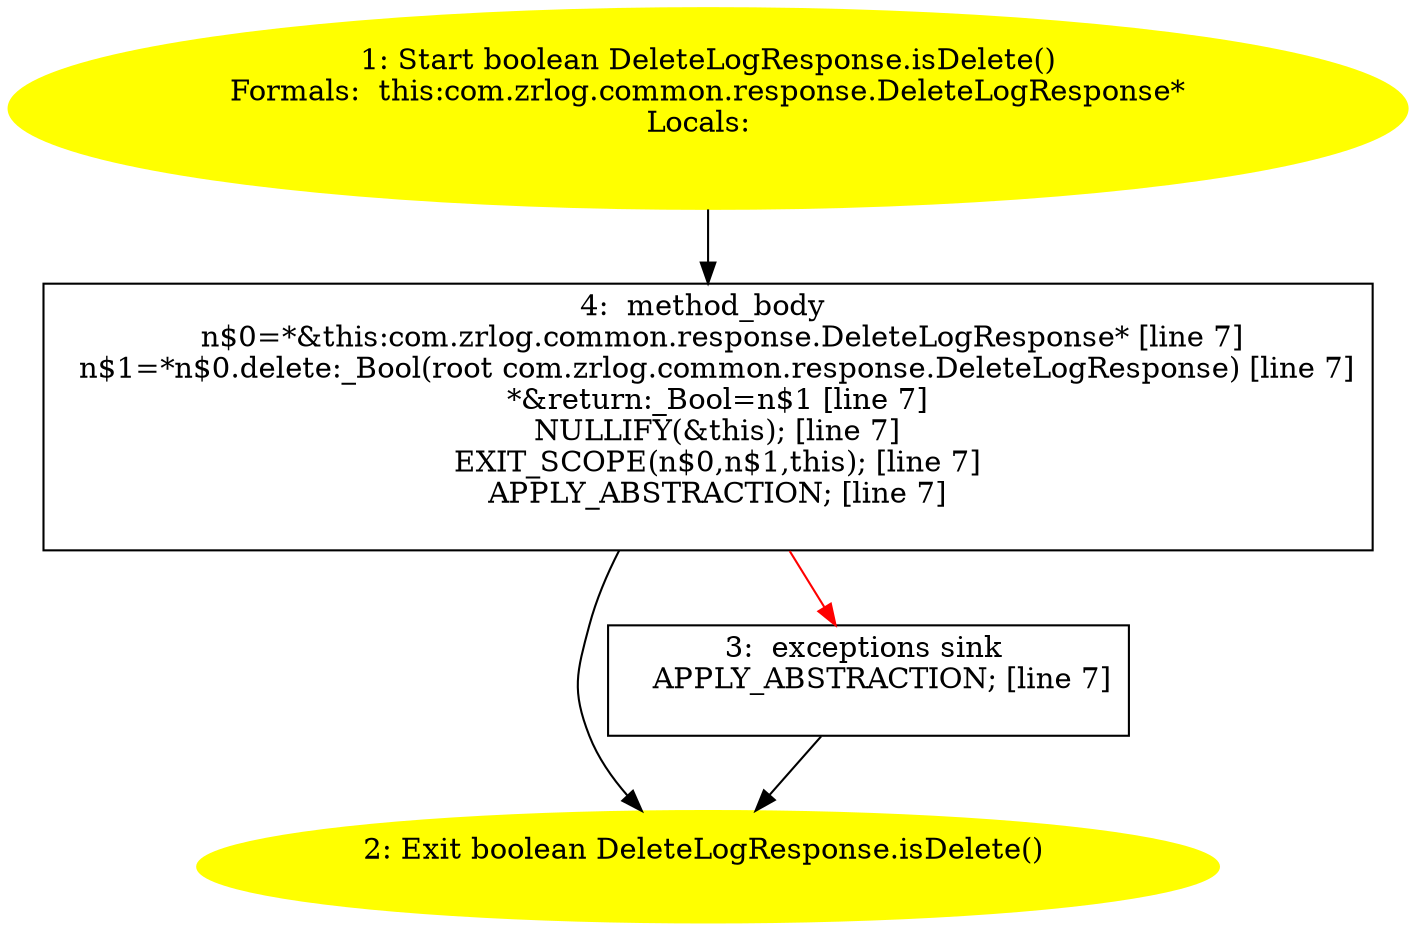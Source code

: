 /* @generated */
digraph cfg {
"com.zrlog.common.response.DeleteLogResponse.isDelete():boolean.b8ff0735abaabe67ef1580577785f261_1" [label="1: Start boolean DeleteLogResponse.isDelete()\nFormals:  this:com.zrlog.common.response.DeleteLogResponse*\nLocals:  \n  " color=yellow style=filled]
	

	 "com.zrlog.common.response.DeleteLogResponse.isDelete():boolean.b8ff0735abaabe67ef1580577785f261_1" -> "com.zrlog.common.response.DeleteLogResponse.isDelete():boolean.b8ff0735abaabe67ef1580577785f261_4" ;
"com.zrlog.common.response.DeleteLogResponse.isDelete():boolean.b8ff0735abaabe67ef1580577785f261_2" [label="2: Exit boolean DeleteLogResponse.isDelete() \n  " color=yellow style=filled]
	

"com.zrlog.common.response.DeleteLogResponse.isDelete():boolean.b8ff0735abaabe67ef1580577785f261_3" [label="3:  exceptions sink \n   APPLY_ABSTRACTION; [line 7]\n " shape="box"]
	

	 "com.zrlog.common.response.DeleteLogResponse.isDelete():boolean.b8ff0735abaabe67ef1580577785f261_3" -> "com.zrlog.common.response.DeleteLogResponse.isDelete():boolean.b8ff0735abaabe67ef1580577785f261_2" ;
"com.zrlog.common.response.DeleteLogResponse.isDelete():boolean.b8ff0735abaabe67ef1580577785f261_4" [label="4:  method_body \n   n$0=*&this:com.zrlog.common.response.DeleteLogResponse* [line 7]\n  n$1=*n$0.delete:_Bool(root com.zrlog.common.response.DeleteLogResponse) [line 7]\n  *&return:_Bool=n$1 [line 7]\n  NULLIFY(&this); [line 7]\n  EXIT_SCOPE(n$0,n$1,this); [line 7]\n  APPLY_ABSTRACTION; [line 7]\n " shape="box"]
	

	 "com.zrlog.common.response.DeleteLogResponse.isDelete():boolean.b8ff0735abaabe67ef1580577785f261_4" -> "com.zrlog.common.response.DeleteLogResponse.isDelete():boolean.b8ff0735abaabe67ef1580577785f261_2" ;
	 "com.zrlog.common.response.DeleteLogResponse.isDelete():boolean.b8ff0735abaabe67ef1580577785f261_4" -> "com.zrlog.common.response.DeleteLogResponse.isDelete():boolean.b8ff0735abaabe67ef1580577785f261_3" [color="red" ];
}
